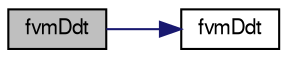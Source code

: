 digraph "fvmDdt"
{
  bgcolor="transparent";
  edge [fontname="FreeSans",fontsize="10",labelfontname="FreeSans",labelfontsize="10"];
  node [fontname="FreeSans",fontsize="10",shape=record];
  rankdir="LR";
  Node636 [label="fvmDdt",height=0.2,width=0.4,color="black", fillcolor="grey75", style="filled", fontcolor="black"];
  Node636 -> Node637 [color="midnightblue",fontsize="10",style="solid",fontname="FreeSans"];
  Node637 [label="fvmDdt",height=0.2,width=0.4,color="black",URL="$a22470.html#a8602a98a4ac41054bb3dcf8adc93b94b"];
}
